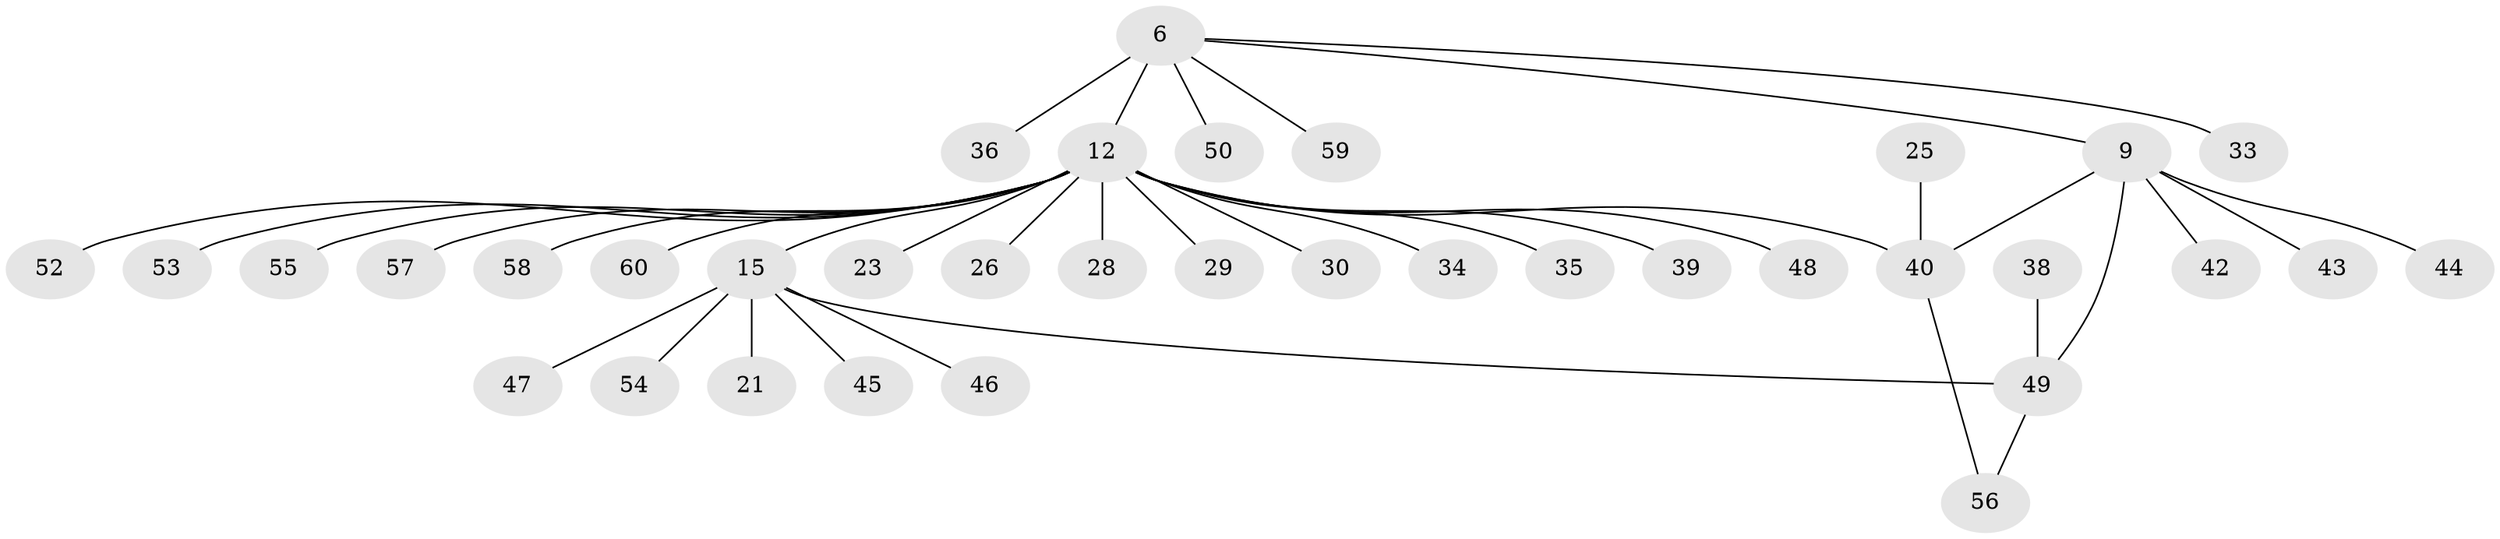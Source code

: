 // original degree distribution, {7: 0.05, 5: 0.05, 6: 0.05, 3: 0.06666666666666667, 9: 0.016666666666666666, 4: 0.03333333333333333, 10: 0.016666666666666666, 2: 0.1, 1: 0.6166666666666667}
// Generated by graph-tools (version 1.1) at 2025/59/03/04/25 21:59:07]
// undirected, 36 vertices, 38 edges
graph export_dot {
graph [start="1"]
  node [color=gray90,style=filled];
  6 [super="+3"];
  9 [super="+8"];
  12 [super="+2+5"];
  15 [super="+13+14"];
  21;
  23;
  25;
  26;
  28;
  29;
  30;
  33;
  34;
  35 [super="+20"];
  36;
  38;
  39 [super="+16"];
  40 [super="+17"];
  42;
  43;
  44 [super="+27"];
  45 [super="+31"];
  46;
  47;
  48;
  49 [super="+32+37"];
  50;
  52 [super="+18"];
  53;
  54;
  55;
  56 [super="+24+51+41"];
  57;
  58;
  59;
  60;
  6 -- 36;
  6 -- 59;
  6 -- 9 [weight=2];
  6 -- 50;
  6 -- 33;
  6 -- 12 [weight=4];
  9 -- 42;
  9 -- 43;
  9 -- 44;
  9 -- 49 [weight=2];
  9 -- 40;
  12 -- 29;
  12 -- 48;
  12 -- 55;
  12 -- 60;
  12 -- 34;
  12 -- 23;
  12 -- 26;
  12 -- 28;
  12 -- 39;
  12 -- 52;
  12 -- 35;
  12 -- 53;
  12 -- 57;
  12 -- 58;
  12 -- 30;
  12 -- 15 [weight=3];
  12 -- 40 [weight=2];
  15 -- 46;
  15 -- 47;
  15 -- 49;
  15 -- 21;
  15 -- 54;
  15 -- 45;
  25 -- 40;
  38 -- 49;
  40 -- 56;
  49 -- 56;
}
